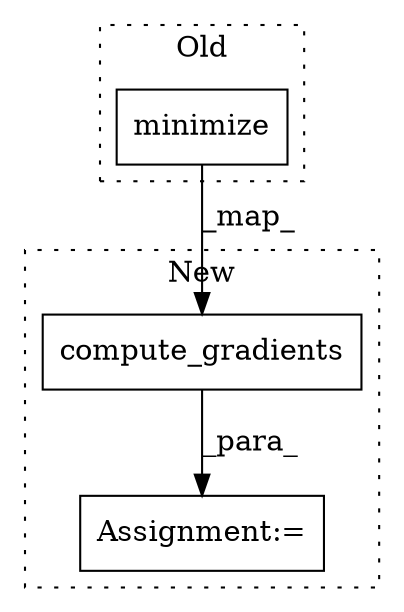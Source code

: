 digraph G {
subgraph cluster0 {
1 [label="minimize" a="32" s="645,680" l="9,1" shape="box"];
label = "Old";
style="dotted";
}
subgraph cluster1 {
2 [label="compute_gradients" a="32" s="681,708" l="18,1" shape="box"];
3 [label="Assignment:=" a="7" s="665" l="1" shape="box"];
label = "New";
style="dotted";
}
1 -> 2 [label="_map_"];
2 -> 3 [label="_para_"];
}